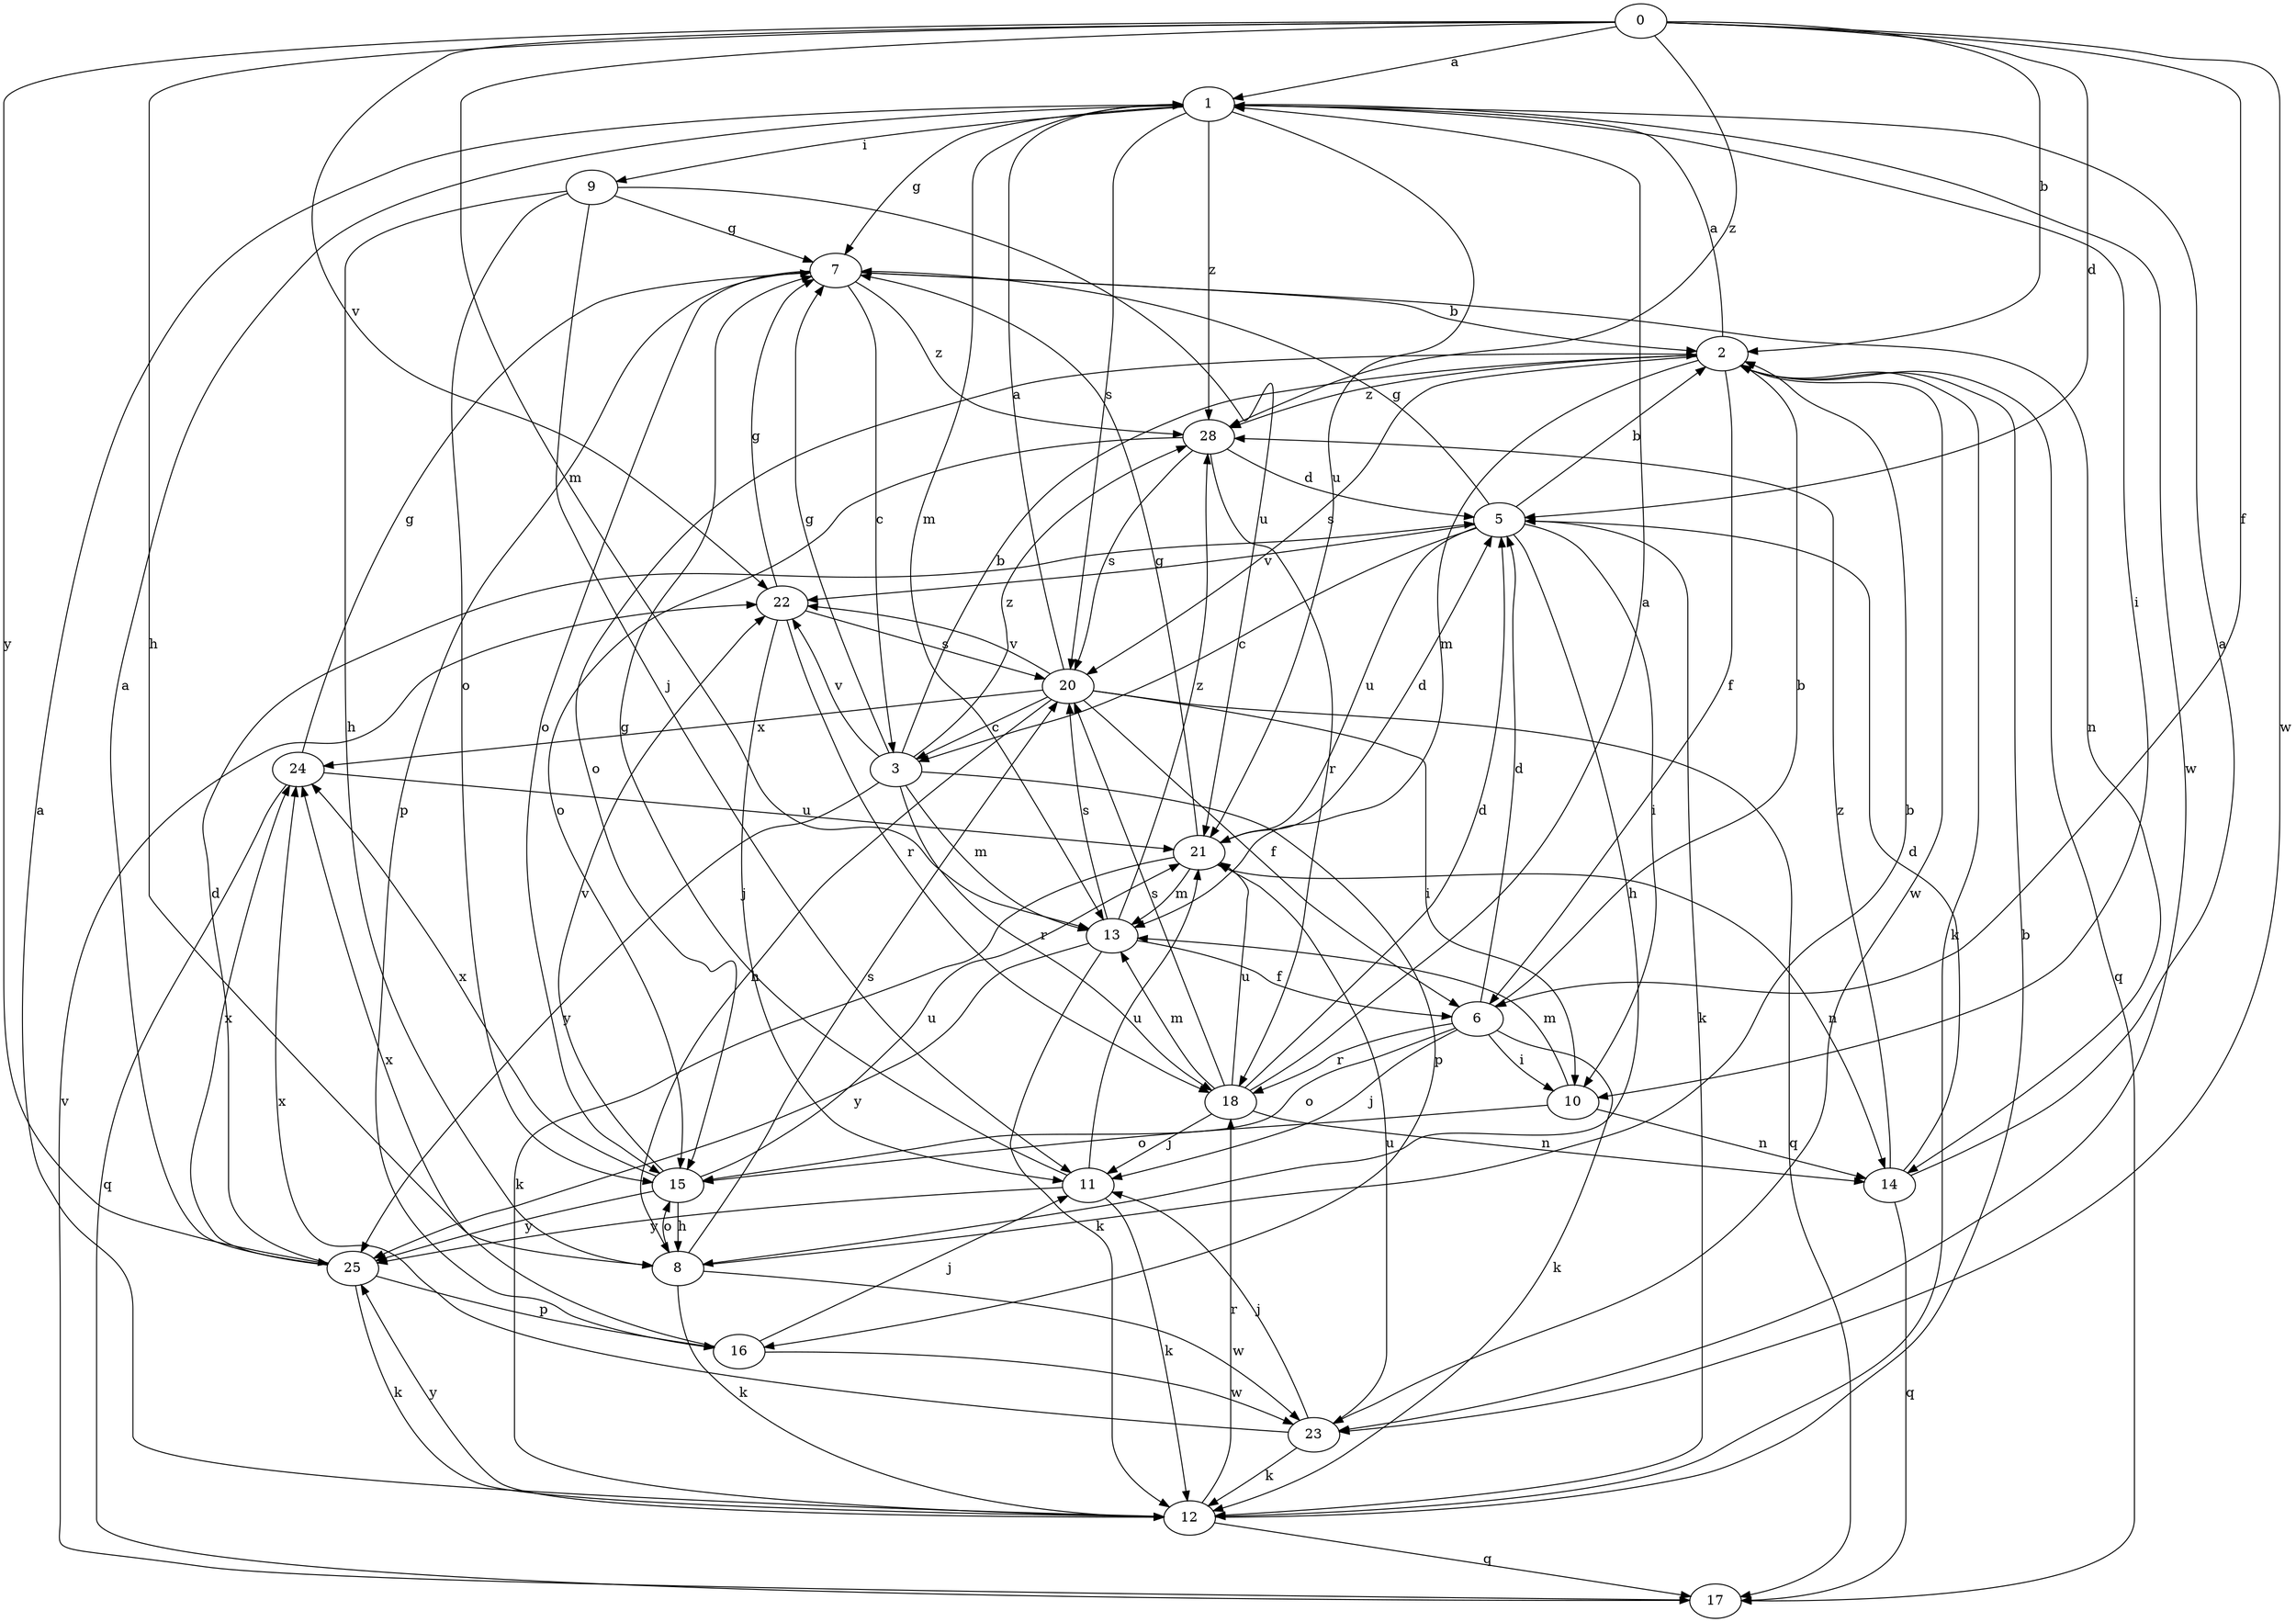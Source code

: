 strict digraph  {
0;
1;
2;
3;
5;
6;
7;
8;
9;
10;
11;
12;
13;
14;
15;
16;
17;
18;
20;
21;
22;
23;
24;
25;
28;
0 -> 1  [label=a];
0 -> 2  [label=b];
0 -> 5  [label=d];
0 -> 6  [label=f];
0 -> 8  [label=h];
0 -> 13  [label=m];
0 -> 22  [label=v];
0 -> 23  [label=w];
0 -> 25  [label=y];
0 -> 28  [label=z];
1 -> 7  [label=g];
1 -> 9  [label=i];
1 -> 10  [label=i];
1 -> 13  [label=m];
1 -> 20  [label=s];
1 -> 21  [label=u];
1 -> 23  [label=w];
1 -> 28  [label=z];
2 -> 1  [label=a];
2 -> 6  [label=f];
2 -> 12  [label=k];
2 -> 13  [label=m];
2 -> 15  [label=o];
2 -> 17  [label=q];
2 -> 20  [label=s];
2 -> 23  [label=w];
2 -> 28  [label=z];
3 -> 2  [label=b];
3 -> 7  [label=g];
3 -> 13  [label=m];
3 -> 16  [label=p];
3 -> 18  [label=r];
3 -> 22  [label=v];
3 -> 25  [label=y];
3 -> 28  [label=z];
5 -> 2  [label=b];
5 -> 3  [label=c];
5 -> 7  [label=g];
5 -> 8  [label=h];
5 -> 10  [label=i];
5 -> 12  [label=k];
5 -> 21  [label=u];
5 -> 22  [label=v];
6 -> 2  [label=b];
6 -> 5  [label=d];
6 -> 10  [label=i];
6 -> 11  [label=j];
6 -> 12  [label=k];
6 -> 15  [label=o];
6 -> 18  [label=r];
7 -> 2  [label=b];
7 -> 3  [label=c];
7 -> 14  [label=n];
7 -> 15  [label=o];
7 -> 16  [label=p];
7 -> 28  [label=z];
8 -> 2  [label=b];
8 -> 12  [label=k];
8 -> 15  [label=o];
8 -> 20  [label=s];
8 -> 23  [label=w];
9 -> 7  [label=g];
9 -> 8  [label=h];
9 -> 11  [label=j];
9 -> 15  [label=o];
9 -> 21  [label=u];
10 -> 13  [label=m];
10 -> 14  [label=n];
10 -> 15  [label=o];
11 -> 7  [label=g];
11 -> 12  [label=k];
11 -> 21  [label=u];
11 -> 25  [label=y];
12 -> 1  [label=a];
12 -> 2  [label=b];
12 -> 17  [label=q];
12 -> 18  [label=r];
12 -> 25  [label=y];
13 -> 6  [label=f];
13 -> 12  [label=k];
13 -> 20  [label=s];
13 -> 25  [label=y];
13 -> 28  [label=z];
14 -> 1  [label=a];
14 -> 5  [label=d];
14 -> 17  [label=q];
14 -> 28  [label=z];
15 -> 8  [label=h];
15 -> 21  [label=u];
15 -> 22  [label=v];
15 -> 24  [label=x];
15 -> 25  [label=y];
16 -> 11  [label=j];
16 -> 23  [label=w];
16 -> 24  [label=x];
17 -> 22  [label=v];
18 -> 1  [label=a];
18 -> 5  [label=d];
18 -> 11  [label=j];
18 -> 13  [label=m];
18 -> 14  [label=n];
18 -> 20  [label=s];
18 -> 21  [label=u];
20 -> 1  [label=a];
20 -> 3  [label=c];
20 -> 6  [label=f];
20 -> 8  [label=h];
20 -> 10  [label=i];
20 -> 17  [label=q];
20 -> 22  [label=v];
20 -> 24  [label=x];
21 -> 5  [label=d];
21 -> 7  [label=g];
21 -> 12  [label=k];
21 -> 13  [label=m];
21 -> 14  [label=n];
22 -> 7  [label=g];
22 -> 11  [label=j];
22 -> 18  [label=r];
22 -> 20  [label=s];
23 -> 11  [label=j];
23 -> 12  [label=k];
23 -> 21  [label=u];
23 -> 24  [label=x];
24 -> 7  [label=g];
24 -> 17  [label=q];
24 -> 21  [label=u];
25 -> 1  [label=a];
25 -> 5  [label=d];
25 -> 12  [label=k];
25 -> 16  [label=p];
25 -> 24  [label=x];
28 -> 5  [label=d];
28 -> 15  [label=o];
28 -> 18  [label=r];
28 -> 20  [label=s];
}
